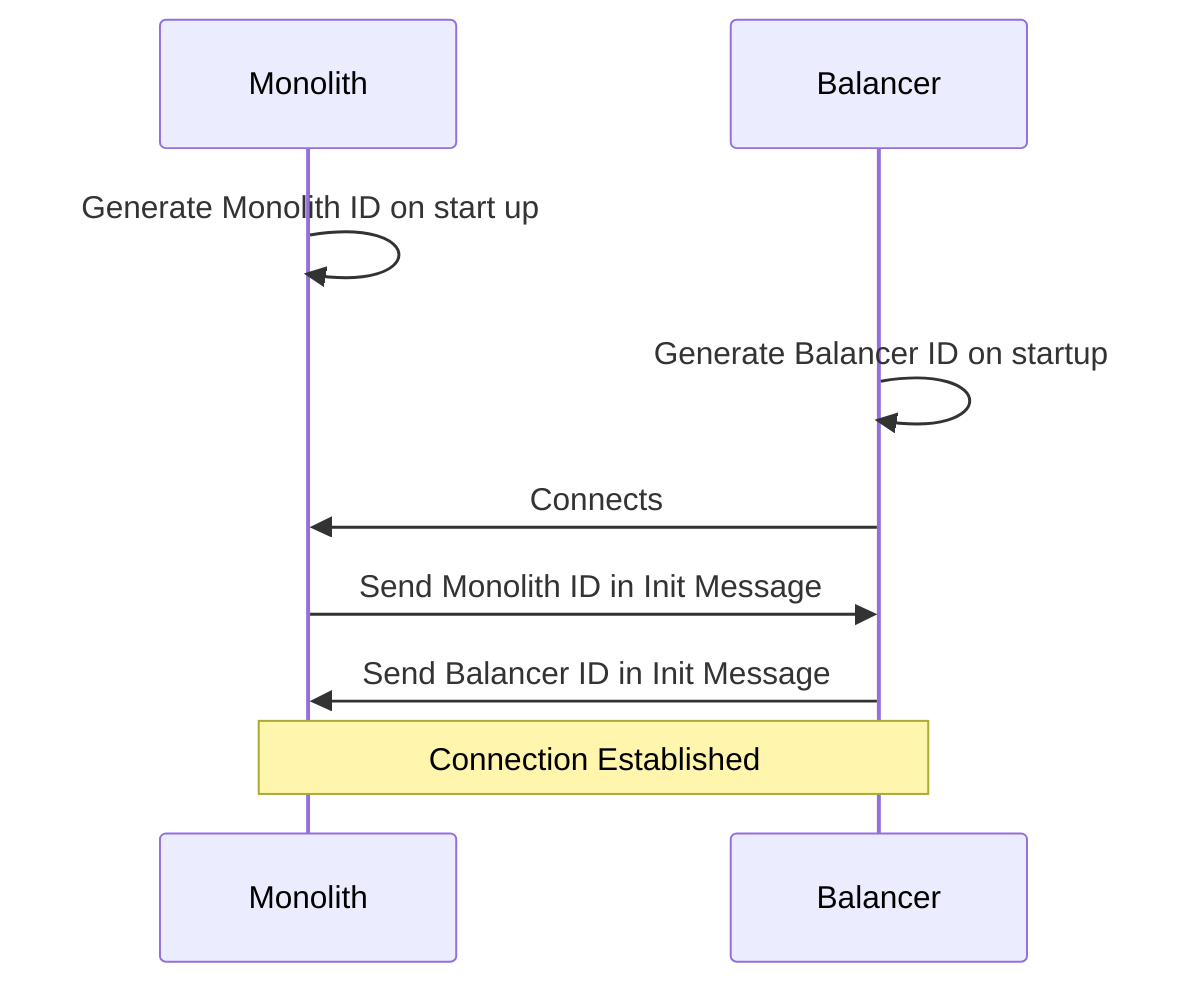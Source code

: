 sequenceDiagram
    participant Monolith
    participant Balancer

    Monolith->>Monolith: Generate Monolith ID on start  up
    Balancer->>Balancer: Generate Balancer ID on startup
    Balancer->>Monolith: Connects
    Monolith->>Balancer: Send Monolith ID in Init Message
    Balancer->>Monolith: Send Balancer ID in Init Message
    Note over Monolith,Balancer: Connection Established